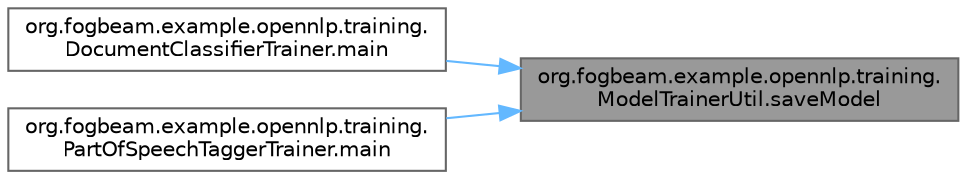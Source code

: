 digraph "org.fogbeam.example.opennlp.training.ModelTrainerUtil.saveModel"
{
 // LATEX_PDF_SIZE
  bgcolor="transparent";
  edge [fontname=Helvetica,fontsize=10,labelfontname=Helvetica,labelfontsize=10];
  node [fontname=Helvetica,fontsize=10,shape=box,height=0.2,width=0.4];
  rankdir="RL";
  Node1 [id="Node000001",label="org.fogbeam.example.opennlp.training.\lModelTrainerUtil.saveModel",height=0.2,width=0.4,color="gray40", fillcolor="grey60", style="filled", fontcolor="black",tooltip=" "];
  Node1 -> Node2 [id="edge1_Node000001_Node000002",dir="back",color="steelblue1",style="solid",tooltip=" "];
  Node2 [id="Node000002",label="org.fogbeam.example.opennlp.training.\lDocumentClassifierTrainer.main",height=0.2,width=0.4,color="grey40", fillcolor="white", style="filled",URL="$classorg_1_1fogbeam_1_1example_1_1opennlp_1_1training_1_1_document_classifier_trainer.html#ad740f4a3bd9a068afd18c2be85deba75",tooltip=" "];
  Node1 -> Node3 [id="edge2_Node000001_Node000003",dir="back",color="steelblue1",style="solid",tooltip=" "];
  Node3 [id="Node000003",label="org.fogbeam.example.opennlp.training.\lPartOfSpeechTaggerTrainer.main",height=0.2,width=0.4,color="grey40", fillcolor="white", style="filled",URL="$classorg_1_1fogbeam_1_1example_1_1opennlp_1_1training_1_1_part_of_speech_tagger_trainer.html#a7dbb23d74b570716df727c4b618ac083",tooltip=" "];
}
